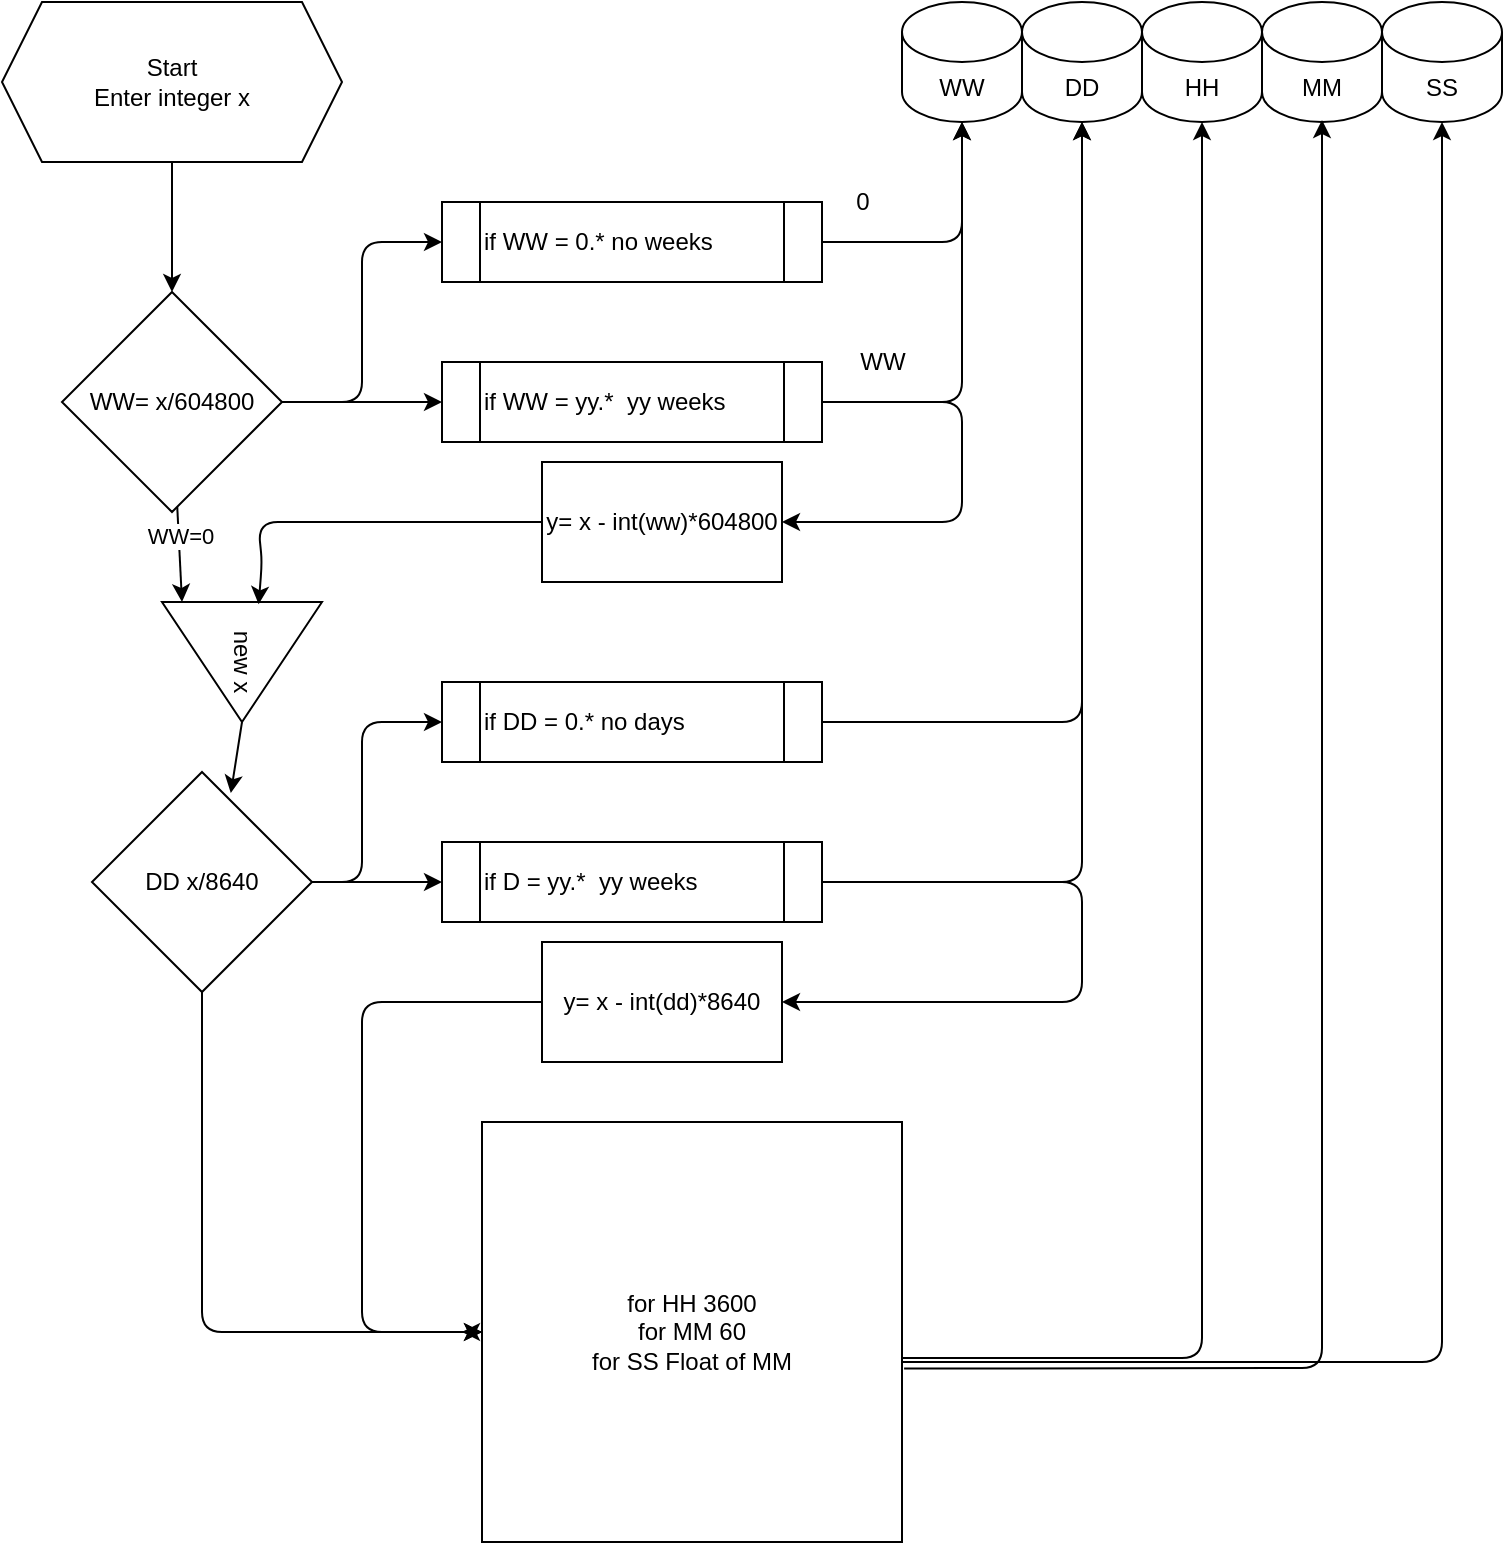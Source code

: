 <mxfile>
    <diagram id="Q41f94Tw41AbjFMt-y0Z" name="Time">
        <mxGraphModel dx="698" dy="949" grid="1" gridSize="10" guides="1" tooltips="1" connect="1" arrows="1" fold="1" page="1" pageScale="1" pageWidth="827" pageHeight="1169" math="0" shadow="0">
            <root>
                <mxCell id="0"/>
                <mxCell id="1" parent="0"/>
                <mxCell id="22" style="edgeStyle=none;html=1;entryX=0.5;entryY=0;entryDx=0;entryDy=0;" edge="1" parent="1" source="2" target="3">
                    <mxGeometry relative="1" as="geometry"/>
                </mxCell>
                <mxCell id="2" value="Start&lt;br&gt;Enter integer x" style="shape=hexagon;perimeter=hexagonPerimeter2;whiteSpace=wrap;html=1;fixedSize=1;" vertex="1" parent="1">
                    <mxGeometry x="60" y="40" width="170" height="80" as="geometry"/>
                </mxCell>
                <mxCell id="7" style="edgeStyle=none;html=1;entryX=0;entryY=0.5;entryDx=0;entryDy=0;exitX=1;exitY=0.5;exitDx=0;exitDy=0;" edge="1" parent="1" source="3" target="4">
                    <mxGeometry relative="1" as="geometry">
                        <mxPoint x="233" y="195" as="sourcePoint"/>
                        <Array as="points">
                            <mxPoint x="240" y="240"/>
                            <mxPoint x="240" y="160"/>
                        </Array>
                    </mxGeometry>
                </mxCell>
                <mxCell id="9" style="edgeStyle=none;html=1;exitX=1;exitY=0.5;exitDx=0;exitDy=0;entryX=0;entryY=0.5;entryDx=0;entryDy=0;" edge="1" parent="1" source="3" target="6">
                    <mxGeometry relative="1" as="geometry"/>
                </mxCell>
                <mxCell id="16" style="edgeStyle=none;html=1;entryX=0;entryY=0.875;entryDx=0;entryDy=0;entryPerimeter=0;" edge="1" parent="1" source="3" target="15">
                    <mxGeometry relative="1" as="geometry"/>
                </mxCell>
                <mxCell id="17" value="WW=0" style="edgeLabel;html=1;align=center;verticalAlign=middle;resizable=0;points=[];" vertex="1" connectable="0" parent="16">
                    <mxGeometry x="-0.412" relative="1" as="geometry">
                        <mxPoint as="offset"/>
                    </mxGeometry>
                </mxCell>
                <mxCell id="3" value="WW= x/604800" style="rhombus;whiteSpace=wrap;html=1;" vertex="1" parent="1">
                    <mxGeometry x="90" y="185" width="110" height="110" as="geometry"/>
                </mxCell>
                <mxCell id="11" style="edgeStyle=none;html=1;entryX=0.5;entryY=1;entryDx=0;entryDy=0;entryPerimeter=0;exitX=1;exitY=0.5;exitDx=0;exitDy=0;" edge="1" parent="1" source="4" target="10">
                    <mxGeometry relative="1" as="geometry">
                        <Array as="points">
                            <mxPoint x="540" y="160"/>
                        </Array>
                    </mxGeometry>
                </mxCell>
                <mxCell id="4" value="if WW = 0.* no weeks" style="shape=process;whiteSpace=wrap;html=1;backgroundOutline=1;align=left;" vertex="1" parent="1">
                    <mxGeometry x="280" y="140" width="190" height="40" as="geometry"/>
                </mxCell>
                <mxCell id="12" style="edgeStyle=none;html=1;exitX=1;exitY=0.5;exitDx=0;exitDy=0;" edge="1" parent="1" source="6">
                    <mxGeometry relative="1" as="geometry">
                        <mxPoint x="540" y="100" as="targetPoint"/>
                        <Array as="points">
                            <mxPoint x="540" y="240"/>
                        </Array>
                    </mxGeometry>
                </mxCell>
                <mxCell id="20" style="edgeStyle=none;html=1;entryX=1;entryY=0.5;entryDx=0;entryDy=0;exitX=1;exitY=0.5;exitDx=0;exitDy=0;" edge="1" parent="1" source="6" target="19">
                    <mxGeometry relative="1" as="geometry">
                        <Array as="points">
                            <mxPoint x="540" y="240"/>
                            <mxPoint x="540" y="300"/>
                        </Array>
                    </mxGeometry>
                </mxCell>
                <mxCell id="6" value="if WW = yy.*&amp;nbsp; yy weeks" style="shape=process;whiteSpace=wrap;html=1;backgroundOutline=1;align=left;" vertex="1" parent="1">
                    <mxGeometry x="280" y="220" width="190" height="40" as="geometry"/>
                </mxCell>
                <mxCell id="10" value="WW" style="shape=cylinder3;whiteSpace=wrap;html=1;boundedLbl=1;backgroundOutline=1;size=15;" vertex="1" parent="1">
                    <mxGeometry x="510" y="40" width="60" height="60" as="geometry"/>
                </mxCell>
                <mxCell id="13" value="0" style="text;html=1;align=center;verticalAlign=middle;resizable=0;points=[];autosize=1;strokeColor=none;fillColor=none;" vertex="1" parent="1">
                    <mxGeometry x="480" y="130" width="20" height="20" as="geometry"/>
                </mxCell>
                <mxCell id="14" value="WW" style="text;html=1;align=center;verticalAlign=middle;resizable=0;points=[];autosize=1;strokeColor=none;fillColor=none;" vertex="1" parent="1">
                    <mxGeometry x="480" y="210" width="40" height="20" as="geometry"/>
                </mxCell>
                <mxCell id="37" style="edgeStyle=none;html=1;exitX=1;exitY=0.5;exitDx=0;exitDy=0;entryX=0.631;entryY=0.096;entryDx=0;entryDy=0;entryPerimeter=0;" edge="1" parent="1" source="15" target="30">
                    <mxGeometry relative="1" as="geometry"/>
                </mxCell>
                <mxCell id="15" value="new x" style="triangle;whiteSpace=wrap;html=1;rotation=90;" vertex="1" parent="1">
                    <mxGeometry x="150" y="330" width="60" height="80" as="geometry"/>
                </mxCell>
                <mxCell id="21" style="edgeStyle=none;html=1;entryX=0.019;entryY=0.396;entryDx=0;entryDy=0;entryPerimeter=0;" edge="1" parent="1" source="19" target="15">
                    <mxGeometry relative="1" as="geometry">
                        <Array as="points">
                            <mxPoint x="188" y="300"/>
                            <mxPoint x="190" y="320"/>
                        </Array>
                    </mxGeometry>
                </mxCell>
                <mxCell id="19" value="&lt;span&gt;y= x - int(ww)*604800&lt;/span&gt;" style="rounded=0;whiteSpace=wrap;html=1;" vertex="1" parent="1">
                    <mxGeometry x="330" y="270" width="120" height="60" as="geometry"/>
                </mxCell>
                <mxCell id="23" value="DD" style="shape=cylinder3;whiteSpace=wrap;html=1;boundedLbl=1;backgroundOutline=1;size=15;" vertex="1" parent="1">
                    <mxGeometry x="570" y="40" width="60" height="60" as="geometry"/>
                </mxCell>
                <mxCell id="24" value="HH" style="shape=cylinder3;whiteSpace=wrap;html=1;boundedLbl=1;backgroundOutline=1;size=15;" vertex="1" parent="1">
                    <mxGeometry x="630" y="40" width="60" height="60" as="geometry"/>
                </mxCell>
                <mxCell id="25" value="MM" style="shape=cylinder3;whiteSpace=wrap;html=1;boundedLbl=1;backgroundOutline=1;size=15;" vertex="1" parent="1">
                    <mxGeometry x="690" y="40" width="60" height="60" as="geometry"/>
                </mxCell>
                <mxCell id="26" value="SS" style="shape=cylinder3;whiteSpace=wrap;html=1;boundedLbl=1;backgroundOutline=1;size=15;" vertex="1" parent="1">
                    <mxGeometry x="750" y="40" width="60" height="60" as="geometry"/>
                </mxCell>
                <mxCell id="27" style="edgeStyle=none;html=1;entryX=0;entryY=0.5;entryDx=0;entryDy=0;exitX=1;exitY=0.5;exitDx=0;exitDy=0;" edge="1" parent="1" source="30" target="31">
                    <mxGeometry relative="1" as="geometry">
                        <mxPoint x="233" y="435" as="sourcePoint"/>
                        <Array as="points">
                            <mxPoint x="240" y="480"/>
                            <mxPoint x="240" y="400"/>
                        </Array>
                    </mxGeometry>
                </mxCell>
                <mxCell id="28" style="edgeStyle=none;html=1;exitX=1;exitY=0.5;exitDx=0;exitDy=0;entryX=0;entryY=0.5;entryDx=0;entryDy=0;" edge="1" parent="1" source="30" target="32">
                    <mxGeometry relative="1" as="geometry"/>
                </mxCell>
                <mxCell id="45" style="edgeStyle=none;html=1;exitX=0.5;exitY=1;exitDx=0;exitDy=0;entryX=0;entryY=0.5;entryDx=0;entryDy=0;" edge="1" parent="1" source="30" target="40">
                    <mxGeometry relative="1" as="geometry">
                        <mxPoint x="290" y="710" as="targetPoint"/>
                        <Array as="points">
                            <mxPoint x="160" y="705"/>
                        </Array>
                    </mxGeometry>
                </mxCell>
                <mxCell id="30" value="DD x/8640" style="rhombus;whiteSpace=wrap;html=1;" vertex="1" parent="1">
                    <mxGeometry x="105" y="425" width="110" height="110" as="geometry"/>
                </mxCell>
                <mxCell id="34" style="edgeStyle=none;html=1;entryX=0.5;entryY=1;entryDx=0;entryDy=0;entryPerimeter=0;exitX=1;exitY=0.5;exitDx=0;exitDy=0;" edge="1" parent="1" source="31" target="23">
                    <mxGeometry relative="1" as="geometry">
                        <Array as="points">
                            <mxPoint x="600" y="400"/>
                        </Array>
                    </mxGeometry>
                </mxCell>
                <mxCell id="31" value="if DD = 0.* no days" style="shape=process;whiteSpace=wrap;html=1;backgroundOutline=1;align=left;" vertex="1" parent="1">
                    <mxGeometry x="280" y="380" width="190" height="40" as="geometry"/>
                </mxCell>
                <mxCell id="35" style="edgeStyle=none;html=1;entryX=0.5;entryY=1;entryDx=0;entryDy=0;entryPerimeter=0;" edge="1" parent="1" source="32" target="23">
                    <mxGeometry relative="1" as="geometry">
                        <Array as="points">
                            <mxPoint x="600" y="480"/>
                        </Array>
                    </mxGeometry>
                </mxCell>
                <mxCell id="36" style="edgeStyle=none;html=1;entryX=1;entryY=0.5;entryDx=0;entryDy=0;" edge="1" parent="1" target="33">
                    <mxGeometry relative="1" as="geometry">
                        <mxPoint x="470" y="480" as="sourcePoint"/>
                        <Array as="points">
                            <mxPoint x="600" y="480"/>
                            <mxPoint x="600" y="540"/>
                        </Array>
                    </mxGeometry>
                </mxCell>
                <mxCell id="32" value="if D = yy.*&amp;nbsp; yy weeks" style="shape=process;whiteSpace=wrap;html=1;backgroundOutline=1;align=left;" vertex="1" parent="1">
                    <mxGeometry x="280" y="460" width="190" height="40" as="geometry"/>
                </mxCell>
                <mxCell id="44" style="edgeStyle=none;html=1;entryX=0;entryY=0.5;entryDx=0;entryDy=0;exitX=0;exitY=0.5;exitDx=0;exitDy=0;" edge="1" parent="1" source="33" target="40">
                    <mxGeometry relative="1" as="geometry">
                        <Array as="points">
                            <mxPoint x="240" y="540"/>
                            <mxPoint x="240" y="705"/>
                        </Array>
                    </mxGeometry>
                </mxCell>
                <mxCell id="33" value="&lt;span&gt;y= x - int(dd)*8640&lt;/span&gt;" style="rounded=0;whiteSpace=wrap;html=1;" vertex="1" parent="1">
                    <mxGeometry x="330" y="510" width="120" height="60" as="geometry"/>
                </mxCell>
                <mxCell id="41" style="edgeStyle=none;html=1;entryX=0.5;entryY=1;entryDx=0;entryDy=0;entryPerimeter=0;" edge="1" parent="1" target="24">
                    <mxGeometry relative="1" as="geometry">
                        <mxPoint x="510" y="718" as="sourcePoint"/>
                        <Array as="points">
                            <mxPoint x="660" y="718"/>
                        </Array>
                    </mxGeometry>
                </mxCell>
                <mxCell id="42" style="edgeStyle=none;html=1;exitX=1.005;exitY=0.587;exitDx=0;exitDy=0;exitPerimeter=0;" edge="1" parent="1" source="40">
                    <mxGeometry relative="1" as="geometry">
                        <mxPoint x="720" y="99" as="targetPoint"/>
                        <Array as="points">
                            <mxPoint x="720" y="723"/>
                        </Array>
                    </mxGeometry>
                </mxCell>
                <mxCell id="43" style="edgeStyle=none;html=1;entryX=0.5;entryY=1;entryDx=0;entryDy=0;entryPerimeter=0;" edge="1" parent="1" target="26">
                    <mxGeometry relative="1" as="geometry">
                        <mxPoint x="510" y="720" as="sourcePoint"/>
                        <Array as="points">
                            <mxPoint x="780" y="720"/>
                        </Array>
                    </mxGeometry>
                </mxCell>
                <mxCell id="46" style="edgeStyle=none;html=1;" edge="1" parent="1" source="40">
                    <mxGeometry relative="1" as="geometry">
                        <mxPoint x="290" y="705" as="targetPoint"/>
                    </mxGeometry>
                </mxCell>
                <mxCell id="40" value="for HH 3600&lt;br&gt;for MM 60&lt;br&gt;for SS Float of MM" style="whiteSpace=wrap;html=1;aspect=fixed;" vertex="1" parent="1">
                    <mxGeometry x="300" y="600" width="210" height="210" as="geometry"/>
                </mxCell>
            </root>
        </mxGraphModel>
    </diagram>
    <diagram id="rctynnmIuZ4mjQUYRJJB" name="ATM">
        <mxGraphModel dx="698" dy="949" grid="1" gridSize="10" guides="1" tooltips="1" connect="1" arrows="1" fold="1" page="1" pageScale="1" pageWidth="827" pageHeight="1169" math="0" shadow="0">
            <root>
                <mxCell id="Y4FzNGcwBTNkPWfofaAR-0"/>
                <mxCell id="Y4FzNGcwBTNkPWfofaAR-1" parent="Y4FzNGcwBTNkPWfofaAR-0"/>
            </root>
        </mxGraphModel>
    </diagram>
</mxfile>